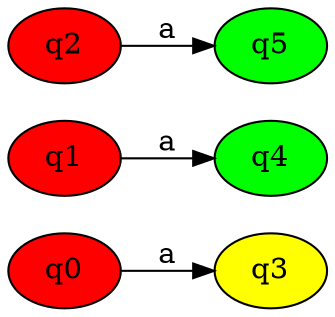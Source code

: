 digraph 7 {
    rankdir = LR
    q0, q1, q2[style=filled, fillcolor="red"]
    q5, q4[style=filled, fillcolor="green"]
    q3[style=filled, fillcolor="yellow"]

    q0 -> q3[label="a"]

    q1 -> q4[label="a"]

    q2 -> q5[label="a"]
}